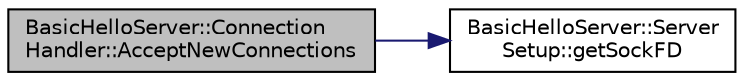 digraph "BasicHelloServer::ConnectionHandler::AcceptNewConnections"
{
 // INTERACTIVE_SVG=YES
 // LATEX_PDF_SIZE
  edge [fontname="Helvetica",fontsize="10",labelfontname="Helvetica",labelfontsize="10"];
  node [fontname="Helvetica",fontsize="10",shape=record];
  rankdir="LR";
  Node1 [label="BasicHelloServer::Connection\lHandler::AcceptNewConnections",height=0.2,width=0.4,color="black", fillcolor="grey75", style="filled", fontcolor="black",tooltip="Accepts new connections."];
  Node1 -> Node2 [color="midnightblue",fontsize="10",style="solid",fontname="Helvetica"];
  Node2 [label="BasicHelloServer::Server\lSetup::getSockFD",height=0.2,width=0.4,color="black", fillcolor="white", style="filled",URL="$da/d5d/classBasicHelloServer_1_1ServerSetup.html#a61edf15413b9cb6332ca08e92a4c561d",tooltip="Returns the socket FD."];
}
